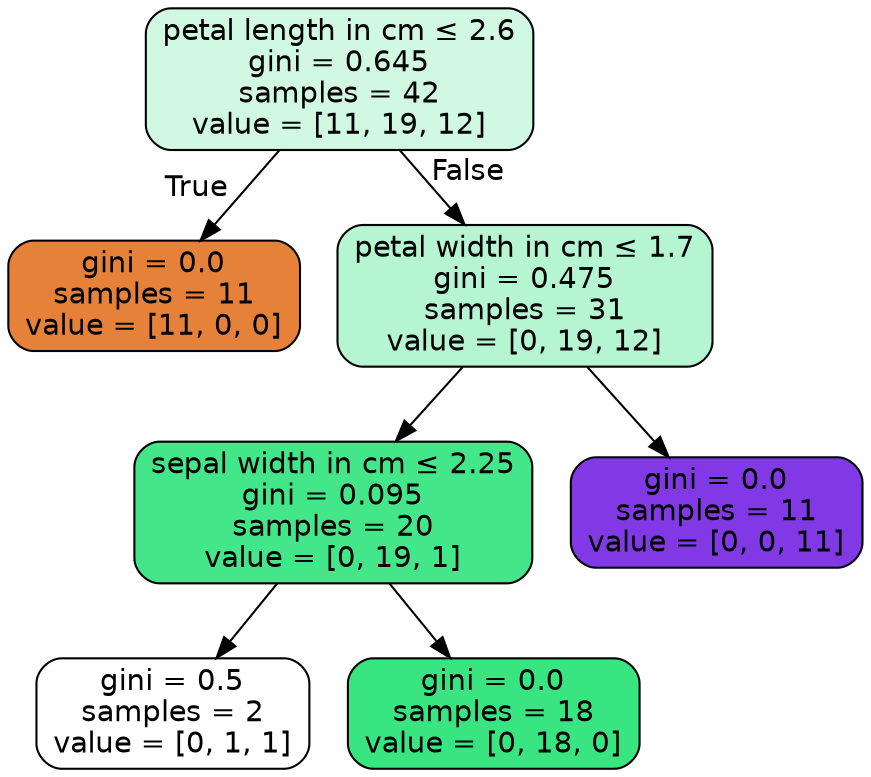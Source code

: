 digraph Tree {
node [shape=box, style="filled, rounded", color="black", fontname="helvetica"] ;
edge [fontname="helvetica"] ;
0 [label=<petal length in cm &le; 2.6<br/>gini = 0.645<br/>samples = 42<br/>value = [11, 19, 12]>, fillcolor="#d1f9e2"] ;
1 [label=<gini = 0.0<br/>samples = 11<br/>value = [11, 0, 0]>, fillcolor="#e58139"] ;
0 -> 1 [labeldistance=2.5, labelangle=45, headlabel="True"] ;
2 [label=<petal width in cm &le; 1.7<br/>gini = 0.475<br/>samples = 31<br/>value = [0, 19, 12]>, fillcolor="#b6f5d1"] ;
0 -> 2 [labeldistance=2.5, labelangle=-45, headlabel="False"] ;
3 [label=<sepal width in cm &le; 2.25<br/>gini = 0.095<br/>samples = 20<br/>value = [0, 19, 1]>, fillcolor="#43e688"] ;
2 -> 3 ;
4 [label=<gini = 0.5<br/>samples = 2<br/>value = [0, 1, 1]>, fillcolor="#ffffff"] ;
3 -> 4 ;
5 [label=<gini = 0.0<br/>samples = 18<br/>value = [0, 18, 0]>, fillcolor="#39e581"] ;
3 -> 5 ;
6 [label=<gini = 0.0<br/>samples = 11<br/>value = [0, 0, 11]>, fillcolor="#8139e5"] ;
2 -> 6 ;
}